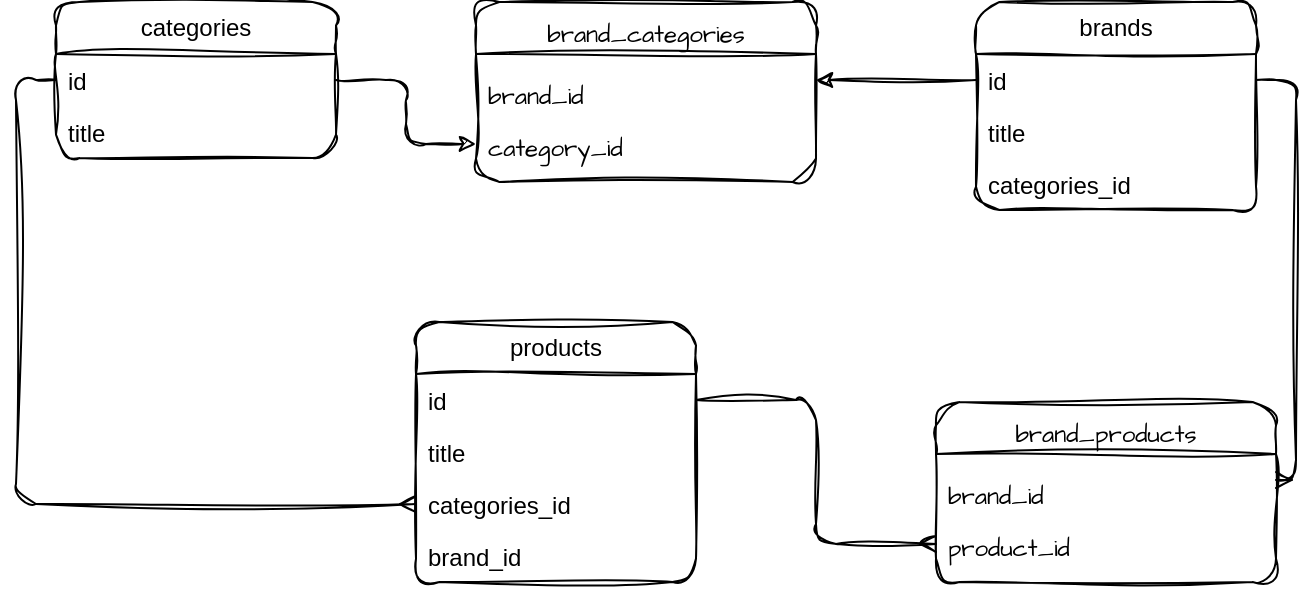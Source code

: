 <mxfile version="21.5.2" type="github">
  <diagram name="Страница 1" id="Da8_--umYUl1YWPq9q3Z">
    <mxGraphModel dx="1366" dy="728" grid="1" gridSize="10" guides="1" tooltips="1" connect="0" arrows="1" fold="1" page="0" pageScale="1" pageWidth="4681" pageHeight="3300" background="none" math="0" shadow="0">
      <root>
        <mxCell id="0" />
        <mxCell id="1" parent="0" />
        <mxCell id="97w2wDo3JTDshsNrhWI0-1" value="categories" style="swimlane;fontStyle=0;childLayout=stackLayout;horizontal=1;startSize=26;fillColor=none;horizontalStack=0;resizeParent=1;resizeParentMax=0;resizeLast=0;collapsible=1;marginBottom=0;whiteSpace=wrap;html=1;rounded=1;sketch=1;curveFitting=1;jiggle=2;" vertex="1" parent="1">
          <mxGeometry x="230" y="160" width="140" height="78" as="geometry">
            <mxRectangle x="60" y="270" width="100" height="30" as="alternateBounds" />
          </mxGeometry>
        </mxCell>
        <mxCell id="97w2wDo3JTDshsNrhWI0-2" value="id" style="text;strokeColor=none;fillColor=none;align=left;verticalAlign=top;spacingLeft=4;spacingRight=4;overflow=hidden;rotatable=0;points=[[0,0.5],[1,0.5]];portConstraint=eastwest;whiteSpace=wrap;html=1;rounded=1;sketch=1;curveFitting=1;jiggle=2;" vertex="1" parent="97w2wDo3JTDshsNrhWI0-1">
          <mxGeometry y="26" width="140" height="26" as="geometry" />
        </mxCell>
        <mxCell id="97w2wDo3JTDshsNrhWI0-3" value="title" style="text;strokeColor=none;fillColor=none;align=left;verticalAlign=top;spacingLeft=4;spacingRight=4;overflow=hidden;rotatable=0;points=[[0,0.5],[1,0.5]];portConstraint=eastwest;whiteSpace=wrap;html=1;rounded=1;sketch=1;curveFitting=1;jiggle=2;" vertex="1" parent="97w2wDo3JTDshsNrhWI0-1">
          <mxGeometry y="52" width="140" height="26" as="geometry" />
        </mxCell>
        <mxCell id="97w2wDo3JTDshsNrhWI0-5" value="brands" style="swimlane;fontStyle=0;childLayout=stackLayout;horizontal=1;startSize=26;fillColor=none;horizontalStack=0;resizeParent=1;resizeParentMax=0;resizeLast=0;collapsible=1;marginBottom=0;whiteSpace=wrap;html=1;rounded=1;sketch=1;curveFitting=1;jiggle=2;" vertex="1" parent="1">
          <mxGeometry x="690" y="160" width="140" height="104" as="geometry">
            <mxRectangle x="60" y="270" width="100" height="30" as="alternateBounds" />
          </mxGeometry>
        </mxCell>
        <mxCell id="97w2wDo3JTDshsNrhWI0-6" value="id" style="text;strokeColor=none;fillColor=none;align=left;verticalAlign=top;spacingLeft=4;spacingRight=4;overflow=hidden;rotatable=0;points=[[0,0.5],[1,0.5]];portConstraint=eastwest;whiteSpace=wrap;html=1;rounded=1;sketch=1;curveFitting=1;jiggle=2;" vertex="1" parent="97w2wDo3JTDshsNrhWI0-5">
          <mxGeometry y="26" width="140" height="26" as="geometry" />
        </mxCell>
        <mxCell id="97w2wDo3JTDshsNrhWI0-7" value="title" style="text;strokeColor=none;fillColor=none;align=left;verticalAlign=top;spacingLeft=4;spacingRight=4;overflow=hidden;rotatable=0;points=[[0,0.5],[1,0.5]];portConstraint=eastwest;whiteSpace=wrap;html=1;rounded=1;sketch=1;curveFitting=1;jiggle=2;" vertex="1" parent="97w2wDo3JTDshsNrhWI0-5">
          <mxGeometry y="52" width="140" height="26" as="geometry" />
        </mxCell>
        <mxCell id="97w2wDo3JTDshsNrhWI0-8" value="categories_id" style="text;strokeColor=none;fillColor=none;align=left;verticalAlign=top;spacingLeft=4;spacingRight=4;overflow=hidden;rotatable=0;points=[[0,0.5],[1,0.5]];portConstraint=eastwest;whiteSpace=wrap;html=1;rounded=1;sketch=1;curveFitting=1;jiggle=2;" vertex="1" parent="97w2wDo3JTDshsNrhWI0-5">
          <mxGeometry y="78" width="140" height="26" as="geometry" />
        </mxCell>
        <mxCell id="97w2wDo3JTDshsNrhWI0-9" value="products" style="swimlane;fontStyle=0;childLayout=stackLayout;horizontal=1;startSize=26;fillColor=none;horizontalStack=0;resizeParent=1;resizeParentMax=0;resizeLast=0;collapsible=1;marginBottom=0;whiteSpace=wrap;html=1;rounded=1;sketch=1;curveFitting=1;jiggle=2;" vertex="1" parent="1">
          <mxGeometry x="410" y="320" width="140" height="130" as="geometry">
            <mxRectangle x="60" y="270" width="100" height="30" as="alternateBounds" />
          </mxGeometry>
        </mxCell>
        <mxCell id="97w2wDo3JTDshsNrhWI0-10" value="id" style="text;strokeColor=none;fillColor=none;align=left;verticalAlign=top;spacingLeft=4;spacingRight=4;overflow=hidden;rotatable=0;points=[[0,0.5],[1,0.5]];portConstraint=eastwest;whiteSpace=wrap;html=1;rounded=1;sketch=1;curveFitting=1;jiggle=2;" vertex="1" parent="97w2wDo3JTDshsNrhWI0-9">
          <mxGeometry y="26" width="140" height="26" as="geometry" />
        </mxCell>
        <mxCell id="97w2wDo3JTDshsNrhWI0-11" value="title" style="text;strokeColor=none;fillColor=none;align=left;verticalAlign=top;spacingLeft=4;spacingRight=4;overflow=hidden;rotatable=0;points=[[0,0.5],[1,0.5]];portConstraint=eastwest;whiteSpace=wrap;html=1;rounded=1;sketch=1;curveFitting=1;jiggle=2;" vertex="1" parent="97w2wDo3JTDshsNrhWI0-9">
          <mxGeometry y="52" width="140" height="26" as="geometry" />
        </mxCell>
        <mxCell id="97w2wDo3JTDshsNrhWI0-12" value="categories_id" style="text;strokeColor=none;fillColor=none;align=left;verticalAlign=top;spacingLeft=4;spacingRight=4;overflow=hidden;rotatable=0;points=[[0,0.5],[1,0.5]];portConstraint=eastwest;whiteSpace=wrap;html=1;rounded=1;sketch=1;curveFitting=1;jiggle=2;" vertex="1" parent="97w2wDo3JTDshsNrhWI0-9">
          <mxGeometry y="78" width="140" height="26" as="geometry" />
        </mxCell>
        <mxCell id="97w2wDo3JTDshsNrhWI0-13" value="brand_id" style="text;strokeColor=none;fillColor=none;align=left;verticalAlign=top;spacingLeft=4;spacingRight=4;overflow=hidden;rotatable=0;points=[[0,0.5],[1,0.5]];portConstraint=eastwest;whiteSpace=wrap;html=1;rounded=1;sketch=1;curveFitting=1;jiggle=2;" vertex="1" parent="97w2wDo3JTDshsNrhWI0-9">
          <mxGeometry y="104" width="140" height="26" as="geometry" />
        </mxCell>
        <mxCell id="97w2wDo3JTDshsNrhWI0-16" style="edgeStyle=orthogonalEdgeStyle;rounded=1;orthogonalLoop=1;jettySize=auto;html=1;exitX=0;exitY=0.5;exitDx=0;exitDy=0;entryX=0;entryY=0.5;entryDx=0;entryDy=0;sketch=1;curveFitting=1;jiggle=2;endArrow=ERmany;endFill=0;" edge="1" parent="1" source="97w2wDo3JTDshsNrhWI0-2" target="97w2wDo3JTDshsNrhWI0-12">
          <mxGeometry relative="1" as="geometry" />
        </mxCell>
        <mxCell id="97w2wDo3JTDshsNrhWI0-17" value="&lt;font style=&quot;font-size: 12px;&quot;&gt;brand_categories&lt;/font&gt;" style="swimlane;fontStyle=0;childLayout=stackLayout;horizontal=1;startSize=26;fillColor=none;horizontalStack=0;resizeParent=1;resizeParentMax=0;resizeLast=0;collapsible=1;marginBottom=0;whiteSpace=wrap;html=1;sketch=1;hachureGap=4;jiggle=2;curveFitting=1;fontFamily=Architects Daughter;fontSource=https%3A%2F%2Ffonts.googleapis.com%2Fcss%3Ffamily%3DArchitects%2BDaughter;fontSize=20;rounded=1;" vertex="1" parent="1">
          <mxGeometry x="440" y="160" width="170" height="90" as="geometry" />
        </mxCell>
        <mxCell id="97w2wDo3JTDshsNrhWI0-18" value="&lt;font style=&quot;font-size: 12px;&quot;&gt;brand_id&lt;/font&gt;" style="text;strokeColor=none;fillColor=none;align=left;verticalAlign=top;spacingLeft=4;spacingRight=4;overflow=hidden;rotatable=0;points=[[0,0.5],[1,0.5]];portConstraint=eastwest;whiteSpace=wrap;html=1;fontSize=20;fontFamily=Architects Daughter;rounded=1;" vertex="1" parent="97w2wDo3JTDshsNrhWI0-17">
          <mxGeometry y="26" width="170" height="26" as="geometry" />
        </mxCell>
        <mxCell id="97w2wDo3JTDshsNrhWI0-19" value="&lt;font style=&quot;font-size: 12px;&quot;&gt;category_id&lt;/font&gt;" style="text;strokeColor=none;fillColor=none;align=left;verticalAlign=top;spacingLeft=4;spacingRight=4;overflow=hidden;rotatable=0;points=[[0,0.5],[1,0.5]];portConstraint=eastwest;whiteSpace=wrap;html=1;fontSize=20;fontFamily=Architects Daughter;rounded=1;" vertex="1" parent="97w2wDo3JTDshsNrhWI0-17">
          <mxGeometry y="52" width="170" height="38" as="geometry" />
        </mxCell>
        <mxCell id="97w2wDo3JTDshsNrhWI0-21" style="edgeStyle=orthogonalEdgeStyle;rounded=1;sketch=1;hachureGap=4;jiggle=2;curveFitting=1;orthogonalLoop=1;jettySize=auto;html=1;fontFamily=Architects Daughter;fontSource=https%3A%2F%2Ffonts.googleapis.com%2Fcss%3Ffamily%3DArchitects%2BDaughter;fontSize=16;" edge="1" parent="1" source="97w2wDo3JTDshsNrhWI0-2" target="97w2wDo3JTDshsNrhWI0-19">
          <mxGeometry relative="1" as="geometry" />
        </mxCell>
        <mxCell id="97w2wDo3JTDshsNrhWI0-22" style="edgeStyle=orthogonalEdgeStyle;rounded=1;sketch=1;hachureGap=4;jiggle=2;curveFitting=1;orthogonalLoop=1;jettySize=auto;html=1;entryX=1;entryY=0.5;entryDx=0;entryDy=0;fontFamily=Architects Daughter;fontSource=https%3A%2F%2Ffonts.googleapis.com%2Fcss%3Ffamily%3DArchitects%2BDaughter;fontSize=16;" edge="1" parent="1" source="97w2wDo3JTDshsNrhWI0-6" target="97w2wDo3JTDshsNrhWI0-18">
          <mxGeometry relative="1" as="geometry" />
        </mxCell>
        <mxCell id="97w2wDo3JTDshsNrhWI0-23" value="&lt;font style=&quot;font-size: 12px;&quot;&gt;brand_products&lt;/font&gt;" style="swimlane;fontStyle=0;childLayout=stackLayout;horizontal=1;startSize=26;fillColor=none;horizontalStack=0;resizeParent=1;resizeParentMax=0;resizeLast=0;collapsible=1;marginBottom=0;whiteSpace=wrap;html=1;sketch=1;hachureGap=4;jiggle=2;curveFitting=1;fontFamily=Architects Daughter;fontSource=https%3A%2F%2Ffonts.googleapis.com%2Fcss%3Ffamily%3DArchitects%2BDaughter;fontSize=20;rounded=1;" vertex="1" parent="1">
          <mxGeometry x="670" y="360" width="170" height="90" as="geometry" />
        </mxCell>
        <mxCell id="97w2wDo3JTDshsNrhWI0-24" value="&lt;font style=&quot;font-size: 12px;&quot;&gt;brand_id&lt;/font&gt;" style="text;strokeColor=none;fillColor=none;align=left;verticalAlign=top;spacingLeft=4;spacingRight=4;overflow=hidden;rotatable=0;points=[[0,0.5],[1,0.5]];portConstraint=eastwest;whiteSpace=wrap;html=1;fontSize=20;fontFamily=Architects Daughter;rounded=1;" vertex="1" parent="97w2wDo3JTDshsNrhWI0-23">
          <mxGeometry y="26" width="170" height="26" as="geometry" />
        </mxCell>
        <mxCell id="97w2wDo3JTDshsNrhWI0-25" value="&lt;font style=&quot;font-size: 12px;&quot;&gt;product_id&lt;/font&gt;" style="text;strokeColor=none;fillColor=none;align=left;verticalAlign=top;spacingLeft=4;spacingRight=4;overflow=hidden;rotatable=0;points=[[0,0.5],[1,0.5]];portConstraint=eastwest;whiteSpace=wrap;html=1;fontSize=20;fontFamily=Architects Daughter;rounded=1;" vertex="1" parent="97w2wDo3JTDshsNrhWI0-23">
          <mxGeometry y="52" width="170" height="38" as="geometry" />
        </mxCell>
        <mxCell id="97w2wDo3JTDshsNrhWI0-26" style="edgeStyle=orthogonalEdgeStyle;rounded=1;sketch=1;hachureGap=4;jiggle=2;curveFitting=1;orthogonalLoop=1;jettySize=auto;html=1;exitX=1;exitY=0.5;exitDx=0;exitDy=0;entryX=1;entryY=0.5;entryDx=0;entryDy=0;fontFamily=Architects Daughter;fontSource=https%3A%2F%2Ffonts.googleapis.com%2Fcss%3Ffamily%3DArchitects%2BDaughter;fontSize=16;endArrow=ERmany;endFill=0;" edge="1" parent="1" source="97w2wDo3JTDshsNrhWI0-6" target="97w2wDo3JTDshsNrhWI0-24">
          <mxGeometry relative="1" as="geometry" />
        </mxCell>
        <mxCell id="97w2wDo3JTDshsNrhWI0-27" style="edgeStyle=orthogonalEdgeStyle;rounded=1;sketch=1;hachureGap=4;jiggle=2;curveFitting=1;orthogonalLoop=1;jettySize=auto;html=1;exitX=1;exitY=0.5;exitDx=0;exitDy=0;entryX=0;entryY=0.5;entryDx=0;entryDy=0;fontFamily=Architects Daughter;fontSource=https%3A%2F%2Ffonts.googleapis.com%2Fcss%3Ffamily%3DArchitects%2BDaughter;fontSize=16;endArrow=ERmany;endFill=0;" edge="1" parent="1" source="97w2wDo3JTDshsNrhWI0-10" target="97w2wDo3JTDshsNrhWI0-25">
          <mxGeometry relative="1" as="geometry" />
        </mxCell>
      </root>
    </mxGraphModel>
  </diagram>
</mxfile>
